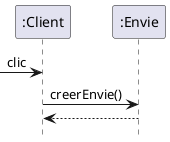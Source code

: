 
@startuml

hide footbox

participant ":Client" As C
participant ":Envie" As E

[-> C : clic
C -> E : creerEnvie()
E --> C :

@enduml
